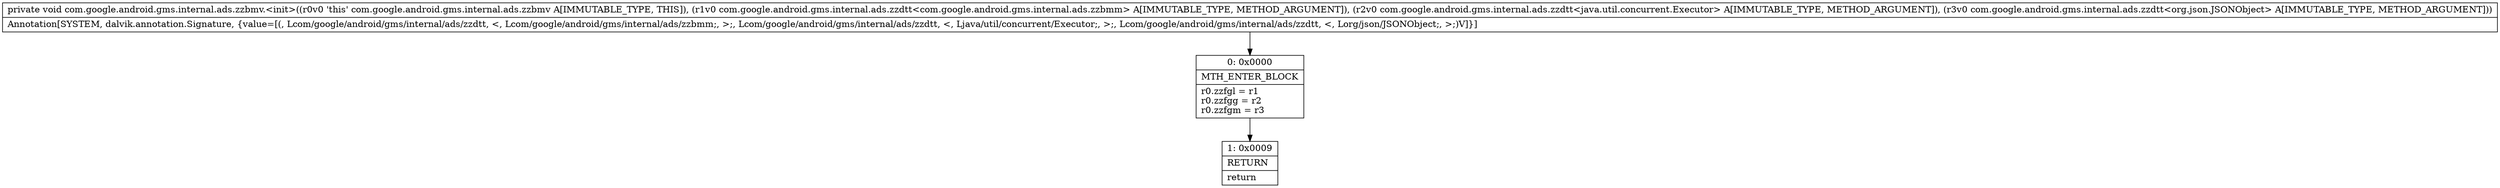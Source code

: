 digraph "CFG forcom.google.android.gms.internal.ads.zzbmv.\<init\>(Lcom\/google\/android\/gms\/internal\/ads\/zzdtt;Lcom\/google\/android\/gms\/internal\/ads\/zzdtt;Lcom\/google\/android\/gms\/internal\/ads\/zzdtt;)V" {
Node_0 [shape=record,label="{0\:\ 0x0000|MTH_ENTER_BLOCK\l|r0.zzfgl = r1\lr0.zzfgg = r2\lr0.zzfgm = r3\l}"];
Node_1 [shape=record,label="{1\:\ 0x0009|RETURN\l|return\l}"];
MethodNode[shape=record,label="{private void com.google.android.gms.internal.ads.zzbmv.\<init\>((r0v0 'this' com.google.android.gms.internal.ads.zzbmv A[IMMUTABLE_TYPE, THIS]), (r1v0 com.google.android.gms.internal.ads.zzdtt\<com.google.android.gms.internal.ads.zzbmm\> A[IMMUTABLE_TYPE, METHOD_ARGUMENT]), (r2v0 com.google.android.gms.internal.ads.zzdtt\<java.util.concurrent.Executor\> A[IMMUTABLE_TYPE, METHOD_ARGUMENT]), (r3v0 com.google.android.gms.internal.ads.zzdtt\<org.json.JSONObject\> A[IMMUTABLE_TYPE, METHOD_ARGUMENT]))  | Annotation[SYSTEM, dalvik.annotation.Signature, \{value=[(, Lcom\/google\/android\/gms\/internal\/ads\/zzdtt, \<, Lcom\/google\/android\/gms\/internal\/ads\/zzbmm;, \>;, Lcom\/google\/android\/gms\/internal\/ads\/zzdtt, \<, Ljava\/util\/concurrent\/Executor;, \>;, Lcom\/google\/android\/gms\/internal\/ads\/zzdtt, \<, Lorg\/json\/JSONObject;, \>;)V]\}]\l}"];
MethodNode -> Node_0;
Node_0 -> Node_1;
}

